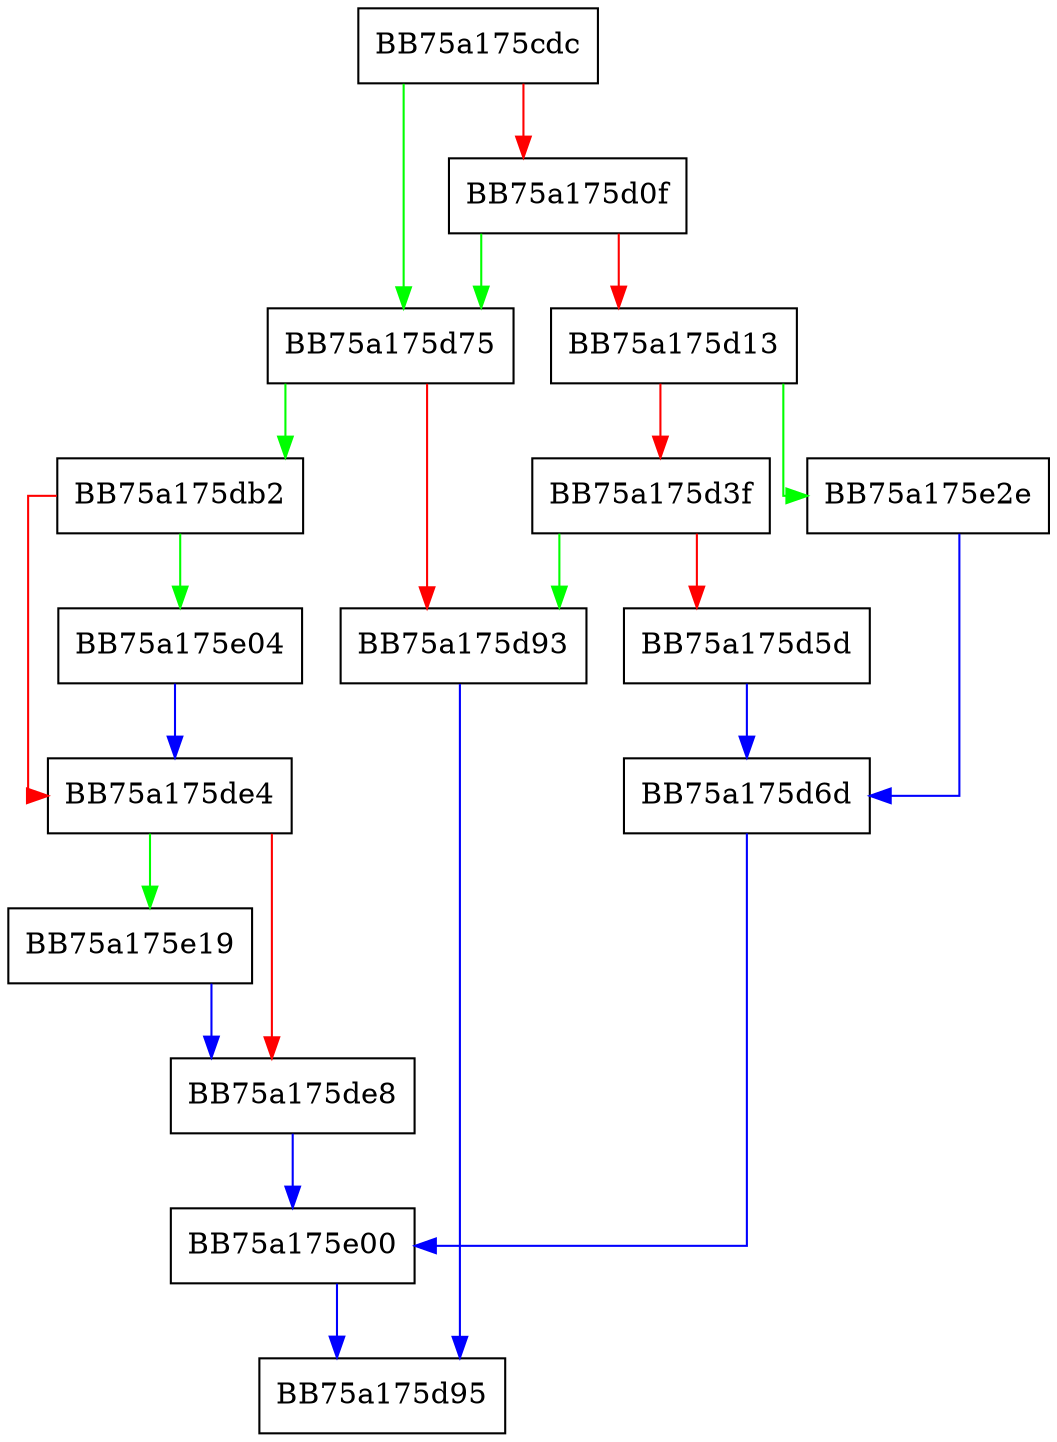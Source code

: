 digraph numAdd {
  node [shape="box"];
  graph [splines=ortho];
  BB75a175cdc -> BB75a175d75 [color="green"];
  BB75a175cdc -> BB75a175d0f [color="red"];
  BB75a175d0f -> BB75a175d75 [color="green"];
  BB75a175d0f -> BB75a175d13 [color="red"];
  BB75a175d13 -> BB75a175e2e [color="green"];
  BB75a175d13 -> BB75a175d3f [color="red"];
  BB75a175d3f -> BB75a175d93 [color="green"];
  BB75a175d3f -> BB75a175d5d [color="red"];
  BB75a175d5d -> BB75a175d6d [color="blue"];
  BB75a175d6d -> BB75a175e00 [color="blue"];
  BB75a175d75 -> BB75a175db2 [color="green"];
  BB75a175d75 -> BB75a175d93 [color="red"];
  BB75a175d93 -> BB75a175d95 [color="blue"];
  BB75a175db2 -> BB75a175e04 [color="green"];
  BB75a175db2 -> BB75a175de4 [color="red"];
  BB75a175de4 -> BB75a175e19 [color="green"];
  BB75a175de4 -> BB75a175de8 [color="red"];
  BB75a175de8 -> BB75a175e00 [color="blue"];
  BB75a175e00 -> BB75a175d95 [color="blue"];
  BB75a175e04 -> BB75a175de4 [color="blue"];
  BB75a175e19 -> BB75a175de8 [color="blue"];
  BB75a175e2e -> BB75a175d6d [color="blue"];
}